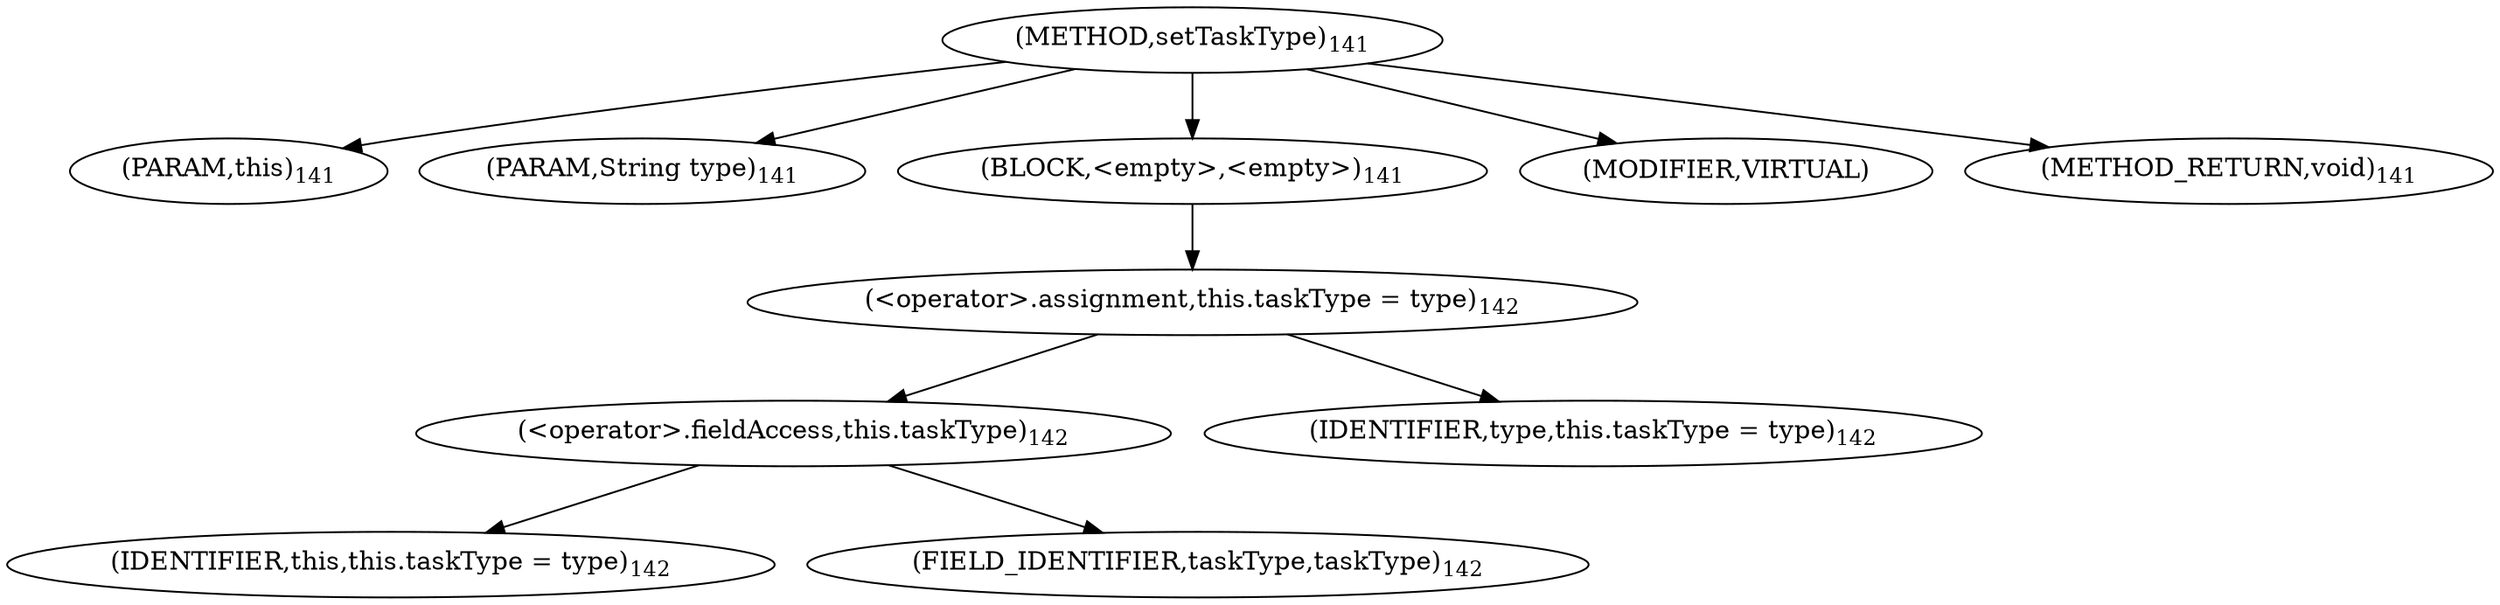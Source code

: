 digraph "setTaskType" {  
"152" [label = <(METHOD,setTaskType)<SUB>141</SUB>> ]
"8" [label = <(PARAM,this)<SUB>141</SUB>> ]
"153" [label = <(PARAM,String type)<SUB>141</SUB>> ]
"154" [label = <(BLOCK,&lt;empty&gt;,&lt;empty&gt;)<SUB>141</SUB>> ]
"155" [label = <(&lt;operator&gt;.assignment,this.taskType = type)<SUB>142</SUB>> ]
"156" [label = <(&lt;operator&gt;.fieldAccess,this.taskType)<SUB>142</SUB>> ]
"7" [label = <(IDENTIFIER,this,this.taskType = type)<SUB>142</SUB>> ]
"157" [label = <(FIELD_IDENTIFIER,taskType,taskType)<SUB>142</SUB>> ]
"158" [label = <(IDENTIFIER,type,this.taskType = type)<SUB>142</SUB>> ]
"159" [label = <(MODIFIER,VIRTUAL)> ]
"160" [label = <(METHOD_RETURN,void)<SUB>141</SUB>> ]
  "152" -> "8" 
  "152" -> "153" 
  "152" -> "154" 
  "152" -> "159" 
  "152" -> "160" 
  "154" -> "155" 
  "155" -> "156" 
  "155" -> "158" 
  "156" -> "7" 
  "156" -> "157" 
}
